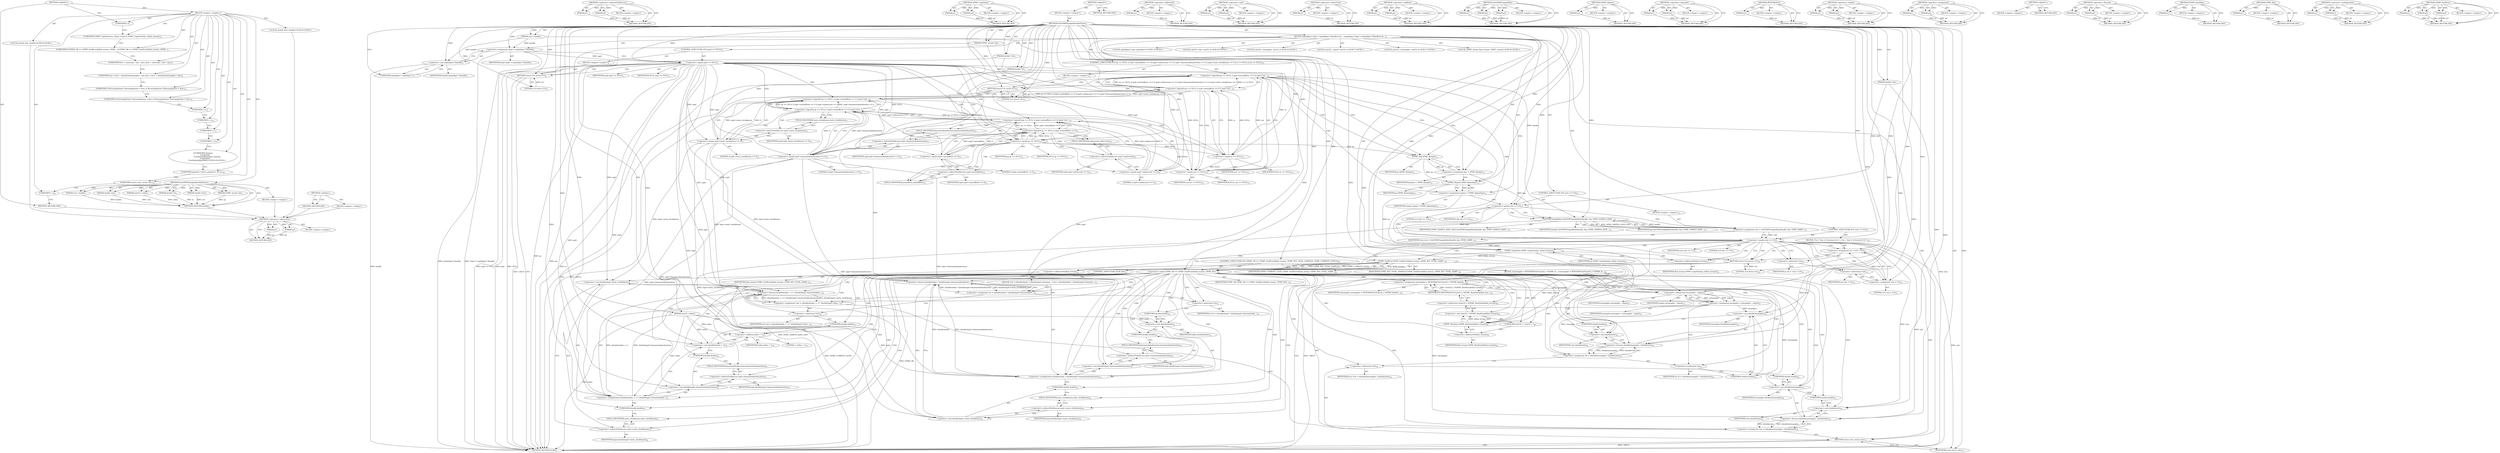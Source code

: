 digraph "&lt;global&gt;" {
vulnerable_292 [label=<(METHOD,&lt;operator&gt;.subtraction)>];
vulnerable_293 [label=<(PARAM,p1)>];
vulnerable_294 [label=<(PARAM,p2)>];
vulnerable_295 [label=<(BLOCK,&lt;empty&gt;,&lt;empty&gt;)>];
vulnerable_296 [label=<(METHOD_RETURN,ANY)>];
vulnerable_246 [label=<(METHOD,&lt;operator&gt;.indirectFieldAccess)>];
vulnerable_247 [label=<(PARAM,p1)>];
vulnerable_248 [label=<(PARAM,p2)>];
vulnerable_249 [label=<(BLOCK,&lt;empty&gt;,&lt;empty&gt;)>];
vulnerable_250 [label=<(METHOD_RETURN,ANY)>];
vulnerable_269 [label=<(METHOD,GPMF_CopyState)>];
vulnerable_270 [label=<(PARAM,p1)>];
vulnerable_271 [label=<(PARAM,p2)>];
vulnerable_272 [label=<(BLOCK,&lt;empty&gt;,&lt;empty&gt;)>];
vulnerable_273 [label=<(METHOD_RETURN,ANY)>];
vulnerable_6 [label=<(METHOD,&lt;global&gt;)<SUB>1</SUB>>];
vulnerable_7 [label=<(BLOCK,&lt;empty&gt;,&lt;empty&gt;)<SUB>1</SUB>>];
vulnerable_8 [label=<(METHOD,GetGPMFSampleRateAndTimes)<SUB>1</SUB>>];
vulnerable_9 [label=<(PARAM,size_t handle)<SUB>1</SUB>>];
vulnerable_10 [label=<(PARAM,GPMF_stream *gs)<SUB>1</SUB>>];
vulnerable_11 [label=<(PARAM,double rate)<SUB>1</SUB>>];
vulnerable_12 [label=<(PARAM,uint32_t index)<SUB>1</SUB>>];
vulnerable_13 [label=<(PARAM,double *in)<SUB>1</SUB>>];
vulnerable_14 [label=<(PARAM,double *out)<SUB>1</SUB>>];
vulnerable_15 [label=<(BLOCK,{
	mp4object *mp4 = (mp4object *)handle;
	if (m...,{
	mp4object *mp4 = (mp4object *)handle;
	if (m...)<SUB>2</SUB>>];
vulnerable_16 [label="<(LOCAL,mp4object* mp4: mp4object*)<SUB>3</SUB>>"];
vulnerable_17 [label=<(&lt;operator&gt;.assignment,*mp4 = (mp4object *)handle)<SUB>3</SUB>>];
vulnerable_18 [label=<(IDENTIFIER,mp4,*mp4 = (mp4object *)handle)<SUB>3</SUB>>];
vulnerable_19 [label=<(&lt;operator&gt;.cast,(mp4object *)handle)<SUB>3</SUB>>];
vulnerable_20 [label=<(UNKNOWN,mp4object *,mp4object *)<SUB>3</SUB>>];
vulnerable_21 [label=<(IDENTIFIER,handle,(mp4object *)handle)<SUB>3</SUB>>];
vulnerable_22 [label=<(CONTROL_STRUCTURE,IF,if (mp4 == NULL))<SUB>4</SUB>>];
vulnerable_23 [label=<(&lt;operator&gt;.equals,mp4 == NULL)<SUB>4</SUB>>];
vulnerable_24 [label=<(IDENTIFIER,mp4,mp4 == NULL)<SUB>4</SUB>>];
vulnerable_25 [label=<(IDENTIFIER,NULL,mp4 == NULL)<SUB>4</SUB>>];
vulnerable_26 [label=<(BLOCK,&lt;empty&gt;,&lt;empty&gt;)<SUB>4</SUB>>];
vulnerable_27 [label=<(RETURN,return 0.0;,return 0.0;)<SUB>4</SUB>>];
vulnerable_28 [label=<(LITERAL,0.0,return 0.0;)<SUB>4</SUB>>];
vulnerable_29 [label="<(LOCAL,uint32_t key: uint32_t)<SUB>6</SUB>>"];
vulnerable_30 [label="<(LOCAL,uint32_t insamples: uint32_t)<SUB>6</SUB>>"];
vulnerable_31 [label="<(LOCAL,uint32_t repeat: uint32_t)<SUB>7</SUB>>"];
vulnerable_32 [label="<(LOCAL,uint32_t outsamples: uint32_t)<SUB>7</SUB>>"];
vulnerable_33 [label="<(LOCAL,GPMF_stream find_stream: GPMF_stream)<SUB>8</SUB>>"];
vulnerable_34 [label=<(CONTROL_STRUCTURE,IF,if (gs == NULL || mp4-&gt;metaoffsets == 0 || mp4-&gt;indexcount == 0 || mp4-&gt;basemetadataduration == 0 || mp4-&gt;meta_clockdemon == 0 || in == NULL || out == NULL))<SUB>10</SUB>>];
vulnerable_35 [label=<(&lt;operator&gt;.logicalOr,gs == NULL || mp4-&gt;metaoffsets == 0 || mp4-&gt;ind...)<SUB>10</SUB>>];
vulnerable_36 [label=<(&lt;operator&gt;.logicalOr,gs == NULL || mp4-&gt;metaoffsets == 0 || mp4-&gt;ind...)<SUB>10</SUB>>];
vulnerable_37 [label=<(&lt;operator&gt;.logicalOr,gs == NULL || mp4-&gt;metaoffsets == 0 || mp4-&gt;ind...)<SUB>10</SUB>>];
vulnerable_38 [label=<(&lt;operator&gt;.logicalOr,gs == NULL || mp4-&gt;metaoffsets == 0 || mp4-&gt;ind...)<SUB>10</SUB>>];
vulnerable_39 [label=<(&lt;operator&gt;.logicalOr,gs == NULL || mp4-&gt;metaoffsets == 0 || mp4-&gt;ind...)<SUB>10</SUB>>];
vulnerable_40 [label=<(&lt;operator&gt;.logicalOr,gs == NULL || mp4-&gt;metaoffsets == 0)<SUB>10</SUB>>];
vulnerable_41 [label=<(&lt;operator&gt;.equals,gs == NULL)<SUB>10</SUB>>];
vulnerable_42 [label=<(IDENTIFIER,gs,gs == NULL)<SUB>10</SUB>>];
vulnerable_43 [label=<(IDENTIFIER,NULL,gs == NULL)<SUB>10</SUB>>];
vulnerable_44 [label=<(&lt;operator&gt;.equals,mp4-&gt;metaoffsets == 0)<SUB>10</SUB>>];
vulnerable_45 [label=<(&lt;operator&gt;.indirectFieldAccess,mp4-&gt;metaoffsets)<SUB>10</SUB>>];
vulnerable_46 [label=<(IDENTIFIER,mp4,mp4-&gt;metaoffsets == 0)<SUB>10</SUB>>];
vulnerable_47 [label=<(FIELD_IDENTIFIER,metaoffsets,metaoffsets)<SUB>10</SUB>>];
vulnerable_48 [label=<(LITERAL,0,mp4-&gt;metaoffsets == 0)<SUB>10</SUB>>];
vulnerable_49 [label=<(&lt;operator&gt;.equals,mp4-&gt;indexcount == 0)<SUB>10</SUB>>];
vulnerable_50 [label=<(&lt;operator&gt;.indirectFieldAccess,mp4-&gt;indexcount)<SUB>10</SUB>>];
vulnerable_51 [label=<(IDENTIFIER,mp4,mp4-&gt;indexcount == 0)<SUB>10</SUB>>];
vulnerable_52 [label=<(FIELD_IDENTIFIER,indexcount,indexcount)<SUB>10</SUB>>];
vulnerable_53 [label=<(LITERAL,0,mp4-&gt;indexcount == 0)<SUB>10</SUB>>];
vulnerable_54 [label=<(&lt;operator&gt;.equals,mp4-&gt;basemetadataduration == 0)<SUB>10</SUB>>];
vulnerable_55 [label=<(&lt;operator&gt;.indirectFieldAccess,mp4-&gt;basemetadataduration)<SUB>10</SUB>>];
vulnerable_56 [label=<(IDENTIFIER,mp4,mp4-&gt;basemetadataduration == 0)<SUB>10</SUB>>];
vulnerable_57 [label=<(FIELD_IDENTIFIER,basemetadataduration,basemetadataduration)<SUB>10</SUB>>];
vulnerable_58 [label=<(LITERAL,0,mp4-&gt;basemetadataduration == 0)<SUB>10</SUB>>];
vulnerable_59 [label=<(&lt;operator&gt;.equals,mp4-&gt;meta_clockdemon == 0)<SUB>10</SUB>>];
vulnerable_60 [label=<(&lt;operator&gt;.indirectFieldAccess,mp4-&gt;meta_clockdemon)<SUB>10</SUB>>];
vulnerable_61 [label=<(IDENTIFIER,mp4,mp4-&gt;meta_clockdemon == 0)<SUB>10</SUB>>];
vulnerable_62 [label=<(FIELD_IDENTIFIER,meta_clockdemon,meta_clockdemon)<SUB>10</SUB>>];
vulnerable_63 [label=<(LITERAL,0,mp4-&gt;meta_clockdemon == 0)<SUB>10</SUB>>];
vulnerable_64 [label=<(&lt;operator&gt;.equals,in == NULL)<SUB>10</SUB>>];
vulnerable_65 [label=<(IDENTIFIER,in,in == NULL)<SUB>10</SUB>>];
vulnerable_66 [label=<(IDENTIFIER,NULL,in == NULL)<SUB>10</SUB>>];
vulnerable_67 [label=<(&lt;operator&gt;.equals,out == NULL)<SUB>10</SUB>>];
vulnerable_68 [label=<(IDENTIFIER,out,out == NULL)<SUB>10</SUB>>];
vulnerable_69 [label=<(IDENTIFIER,NULL,out == NULL)<SUB>10</SUB>>];
vulnerable_70 [label=<(BLOCK,&lt;empty&gt;,&lt;empty&gt;)<SUB>10</SUB>>];
vulnerable_71 [label=<(RETURN,return 0.0;,return 0.0;)<SUB>10</SUB>>];
vulnerable_72 [label=<(LITERAL,0.0,return 0.0;)<SUB>10</SUB>>];
vulnerable_73 [label=<(&lt;operator&gt;.assignment,key = GPMF_Key(gs))<SUB>12</SUB>>];
vulnerable_74 [label=<(IDENTIFIER,key,key = GPMF_Key(gs))<SUB>12</SUB>>];
vulnerable_75 [label=<(GPMF_Key,GPMF_Key(gs))<SUB>12</SUB>>];
vulnerable_76 [label=<(IDENTIFIER,gs,GPMF_Key(gs))<SUB>12</SUB>>];
vulnerable_77 [label=<(&lt;operator&gt;.assignment,repeat = GPMF_Repeat(gs))<SUB>13</SUB>>];
vulnerable_78 [label=<(IDENTIFIER,repeat,repeat = GPMF_Repeat(gs))<SUB>13</SUB>>];
vulnerable_79 [label=<(GPMF_Repeat,GPMF_Repeat(gs))<SUB>13</SUB>>];
vulnerable_80 [label=<(IDENTIFIER,gs,GPMF_Repeat(gs))<SUB>13</SUB>>];
vulnerable_81 [label=<(CONTROL_STRUCTURE,IF,if (rate == 0.0))<SUB>14</SUB>>];
vulnerable_82 [label=<(&lt;operator&gt;.equals,rate == 0.0)<SUB>14</SUB>>];
vulnerable_83 [label=<(IDENTIFIER,rate,rate == 0.0)<SUB>14</SUB>>];
vulnerable_84 [label=<(LITERAL,0.0,rate == 0.0)<SUB>14</SUB>>];
vulnerable_85 [label=<(BLOCK,&lt;empty&gt;,&lt;empty&gt;)<SUB>15</SUB>>];
vulnerable_86 [label=<(&lt;operator&gt;.assignment,rate = GetGPMFSampleRate(handle, key, GPMF_SAMP...)<SUB>15</SUB>>];
vulnerable_87 [label=<(IDENTIFIER,rate,rate = GetGPMFSampleRate(handle, key, GPMF_SAMP...)<SUB>15</SUB>>];
vulnerable_88 [label=<(GetGPMFSampleRate,GetGPMFSampleRate(handle, key, GPMF_SAMPLE_RATE...)<SUB>15</SUB>>];
vulnerable_89 [label=<(IDENTIFIER,handle,GetGPMFSampleRate(handle, key, GPMF_SAMPLE_RATE...)<SUB>15</SUB>>];
vulnerable_90 [label=<(IDENTIFIER,key,GetGPMFSampleRate(handle, key, GPMF_SAMPLE_RATE...)<SUB>15</SUB>>];
vulnerable_91 [label=<(IDENTIFIER,GPMF_SAMPLE_RATE_FAST,GetGPMFSampleRate(handle, key, GPMF_SAMPLE_RATE...)<SUB>15</SUB>>];
vulnerable_92 [label=<(CONTROL_STRUCTURE,IF,if (rate == 0.0))<SUB>17</SUB>>];
vulnerable_93 [label=<(&lt;operator&gt;.equals,rate == 0.0)<SUB>17</SUB>>];
vulnerable_94 [label=<(IDENTIFIER,rate,rate == 0.0)<SUB>17</SUB>>];
vulnerable_95 [label=<(LITERAL,0.0,rate == 0.0)<SUB>17</SUB>>];
vulnerable_96 [label=<(BLOCK,{
		*in = *out = 0.0;
		return 0.0;
 	},{
		*in = *out = 0.0;
		return 0.0;
 	})<SUB>18</SUB>>];
vulnerable_97 [label=<(&lt;operator&gt;.assignment,*in = *out = 0.0)<SUB>19</SUB>>];
vulnerable_98 [label=<(&lt;operator&gt;.indirection,*in)<SUB>19</SUB>>];
vulnerable_99 [label=<(IDENTIFIER,in,*in = *out = 0.0)<SUB>19</SUB>>];
vulnerable_100 [label=<(&lt;operator&gt;.assignment,*out = 0.0)<SUB>19</SUB>>];
vulnerable_101 [label=<(&lt;operator&gt;.indirection,*out)<SUB>19</SUB>>];
vulnerable_102 [label=<(IDENTIFIER,out,*out = 0.0)<SUB>19</SUB>>];
vulnerable_103 [label=<(LITERAL,0.0,*out = 0.0)<SUB>19</SUB>>];
vulnerable_104 [label=<(RETURN,return 0.0;,return 0.0;)<SUB>20</SUB>>];
vulnerable_105 [label=<(LITERAL,0.0,return 0.0;)<SUB>20</SUB>>];
vulnerable_106 [label=<(GPMF_CopyState,GPMF_CopyState(gs, &amp;find_stream))<SUB>23</SUB>>];
vulnerable_107 [label=<(IDENTIFIER,gs,GPMF_CopyState(gs, &amp;find_stream))<SUB>23</SUB>>];
vulnerable_108 [label=<(&lt;operator&gt;.addressOf,&amp;find_stream)<SUB>23</SUB>>];
vulnerable_109 [label=<(IDENTIFIER,find_stream,GPMF_CopyState(gs, &amp;find_stream))<SUB>23</SUB>>];
vulnerable_110 [label=<(CONTROL_STRUCTURE,IF,if (GPMF_OK == GPMF_FindPrev(&amp;find_stream, GPMF_KEY_TOTAL_SAMPLES, GPMF_CURRENT_LEVEL)))<SUB>24</SUB>>];
vulnerable_111 [label=<(&lt;operator&gt;.equals,GPMF_OK == GPMF_FindPrev(&amp;find_stream, GPMF_KEY...)<SUB>24</SUB>>];
vulnerable_112 [label=<(IDENTIFIER,GPMF_OK,GPMF_OK == GPMF_FindPrev(&amp;find_stream, GPMF_KEY...)<SUB>24</SUB>>];
vulnerable_113 [label=<(GPMF_FindPrev,GPMF_FindPrev(&amp;find_stream, GPMF_KEY_TOTAL_SAMP...)<SUB>24</SUB>>];
vulnerable_114 [label=<(&lt;operator&gt;.addressOf,&amp;find_stream)<SUB>24</SUB>>];
vulnerable_115 [label=<(IDENTIFIER,find_stream,GPMF_FindPrev(&amp;find_stream, GPMF_KEY_TOTAL_SAMP...)<SUB>24</SUB>>];
vulnerable_116 [label=<(IDENTIFIER,GPMF_KEY_TOTAL_SAMPLES,GPMF_FindPrev(&amp;find_stream, GPMF_KEY_TOTAL_SAMP...)<SUB>24</SUB>>];
vulnerable_117 [label=<(IDENTIFIER,GPMF_CURRENT_LEVEL,GPMF_FindPrev(&amp;find_stream, GPMF_KEY_TOTAL_SAMP...)<SUB>24</SUB>>];
vulnerable_118 [label=<(BLOCK,{
		outsamples = BYTESWAP32(*(uint32_t *)GPMF_R...,{
		outsamples = BYTESWAP32(*(uint32_t *)GPMF_R...)<SUB>25</SUB>>];
vulnerable_119 [label=<(&lt;operator&gt;.assignment,outsamples = BYTESWAP32(*(uint32_t *)GPMF_RawDa...)<SUB>26</SUB>>];
vulnerable_120 [label=<(IDENTIFIER,outsamples,outsamples = BYTESWAP32(*(uint32_t *)GPMF_RawDa...)<SUB>26</SUB>>];
vulnerable_121 [label=<(BYTESWAP32,BYTESWAP32(*(uint32_t *)GPMF_RawData(&amp;find_stre...)<SUB>26</SUB>>];
vulnerable_122 [label=<(&lt;operator&gt;.indirection,*(uint32_t *)GPMF_RawData(&amp;find_stream))<SUB>26</SUB>>];
vulnerable_123 [label=<(&lt;operator&gt;.cast,(uint32_t *)GPMF_RawData(&amp;find_stream))<SUB>26</SUB>>];
vulnerable_124 [label=<(UNKNOWN,uint32_t *,uint32_t *)<SUB>26</SUB>>];
vulnerable_125 [label=<(GPMF_RawData,GPMF_RawData(&amp;find_stream))<SUB>26</SUB>>];
vulnerable_126 [label=<(&lt;operator&gt;.addressOf,&amp;find_stream)<SUB>26</SUB>>];
vulnerable_127 [label=<(IDENTIFIER,find_stream,GPMF_RawData(&amp;find_stream))<SUB>26</SUB>>];
vulnerable_128 [label=<(&lt;operator&gt;.assignment,insamples = outsamples - repeat)<SUB>27</SUB>>];
vulnerable_129 [label=<(IDENTIFIER,insamples,insamples = outsamples - repeat)<SUB>27</SUB>>];
vulnerable_130 [label=<(&lt;operator&gt;.subtraction,outsamples - repeat)<SUB>27</SUB>>];
vulnerable_131 [label=<(IDENTIFIER,outsamples,outsamples - repeat)<SUB>27</SUB>>];
vulnerable_132 [label=<(IDENTIFIER,repeat,outsamples - repeat)<SUB>27</SUB>>];
vulnerable_133 [label=<(&lt;operator&gt;.assignment,*in = ((double)insamples / (double)rate))<SUB>29</SUB>>];
vulnerable_134 [label=<(&lt;operator&gt;.indirection,*in)<SUB>29</SUB>>];
vulnerable_135 [label=<(IDENTIFIER,in,*in = ((double)insamples / (double)rate))<SUB>29</SUB>>];
vulnerable_136 [label=<(&lt;operator&gt;.division,(double)insamples / (double)rate)<SUB>29</SUB>>];
vulnerable_137 [label=<(&lt;operator&gt;.cast,(double)insamples)<SUB>29</SUB>>];
vulnerable_138 [label=<(UNKNOWN,double,double)<SUB>29</SUB>>];
vulnerable_139 [label=<(IDENTIFIER,insamples,(double)insamples)<SUB>29</SUB>>];
vulnerable_140 [label=<(&lt;operator&gt;.cast,(double)rate)<SUB>29</SUB>>];
vulnerable_141 [label=<(UNKNOWN,double,double)<SUB>29</SUB>>];
vulnerable_142 [label=<(IDENTIFIER,rate,(double)rate)<SUB>29</SUB>>];
vulnerable_143 [label=<(&lt;operator&gt;.assignment,*out = ((double)outsamples / (double)rate))<SUB>30</SUB>>];
vulnerable_144 [label=<(&lt;operator&gt;.indirection,*out)<SUB>30</SUB>>];
vulnerable_145 [label=<(IDENTIFIER,out,*out = ((double)outsamples / (double)rate))<SUB>30</SUB>>];
vulnerable_146 [label=<(&lt;operator&gt;.division,(double)outsamples / (double)rate)<SUB>30</SUB>>];
vulnerable_147 [label=<(&lt;operator&gt;.cast,(double)outsamples)<SUB>30</SUB>>];
vulnerable_148 [label=<(UNKNOWN,double,double)<SUB>30</SUB>>];
vulnerable_149 [label=<(IDENTIFIER,outsamples,(double)outsamples)<SUB>30</SUB>>];
vulnerable_150 [label=<(&lt;operator&gt;.cast,(double)rate)<SUB>30</SUB>>];
vulnerable_151 [label=<(UNKNOWN,double,double)<SUB>30</SUB>>];
vulnerable_152 [label=<(IDENTIFIER,rate,(double)rate)<SUB>30</SUB>>];
vulnerable_153 [label=<(CONTROL_STRUCTURE,ELSE,else)<SUB>33</SUB>>];
vulnerable_154 [label=<(BLOCK,{
		*in = ((double)index * (double)mp4-&gt;basemet...,{
		*in = ((double)index * (double)mp4-&gt;basemet...)<SUB>33</SUB>>];
vulnerable_155 [label=<(&lt;operator&gt;.assignment,*in = ((double)index * (double)mp4-&gt;basemetadat...)<SUB>34</SUB>>];
vulnerable_156 [label=<(&lt;operator&gt;.indirection,*in)<SUB>34</SUB>>];
vulnerable_157 [label=<(IDENTIFIER,in,*in = ((double)index * (double)mp4-&gt;basemetadat...)<SUB>34</SUB>>];
vulnerable_158 [label=<(&lt;operator&gt;.division,(double)index * (double)mp4-&gt;basemetadatadurati...)<SUB>34</SUB>>];
vulnerable_159 [label=<(&lt;operator&gt;.multiplication,(double)index * (double)mp4-&gt;basemetadataduration)<SUB>34</SUB>>];
vulnerable_160 [label=<(&lt;operator&gt;.cast,(double)index)<SUB>34</SUB>>];
vulnerable_161 [label=<(UNKNOWN,double,double)<SUB>34</SUB>>];
vulnerable_162 [label=<(IDENTIFIER,index,(double)index)<SUB>34</SUB>>];
vulnerable_163 [label=<(&lt;operator&gt;.cast,(double)mp4-&gt;basemetadataduration)<SUB>34</SUB>>];
vulnerable_164 [label=<(UNKNOWN,double,double)<SUB>34</SUB>>];
vulnerable_165 [label=<(&lt;operator&gt;.indirectFieldAccess,mp4-&gt;basemetadataduration)<SUB>34</SUB>>];
vulnerable_166 [label=<(IDENTIFIER,mp4,(double)mp4-&gt;basemetadataduration)<SUB>34</SUB>>];
vulnerable_167 [label=<(FIELD_IDENTIFIER,basemetadataduration,basemetadataduration)<SUB>34</SUB>>];
vulnerable_168 [label=<(&lt;operator&gt;.cast,(double)mp4-&gt;meta_clockdemon)<SUB>34</SUB>>];
vulnerable_169 [label=<(UNKNOWN,double,double)<SUB>34</SUB>>];
vulnerable_170 [label=<(&lt;operator&gt;.indirectFieldAccess,mp4-&gt;meta_clockdemon)<SUB>34</SUB>>];
vulnerable_171 [label=<(IDENTIFIER,mp4,(double)mp4-&gt;meta_clockdemon)<SUB>34</SUB>>];
vulnerable_172 [label=<(FIELD_IDENTIFIER,meta_clockdemon,meta_clockdemon)<SUB>34</SUB>>];
vulnerable_173 [label=<(&lt;operator&gt;.assignment,*out = ((double)(index + 1) * (double)mp4-&gt;base...)<SUB>35</SUB>>];
vulnerable_174 [label=<(&lt;operator&gt;.indirection,*out)<SUB>35</SUB>>];
vulnerable_175 [label=<(IDENTIFIER,out,*out = ((double)(index + 1) * (double)mp4-&gt;base...)<SUB>35</SUB>>];
vulnerable_176 [label=<(&lt;operator&gt;.division,(double)(index + 1) * (double)mp4-&gt;basemetadata...)<SUB>35</SUB>>];
vulnerable_177 [label=<(&lt;operator&gt;.multiplication,(double)(index + 1) * (double)mp4-&gt;basemetadata...)<SUB>35</SUB>>];
vulnerable_178 [label=<(&lt;operator&gt;.cast,(double)(index + 1))<SUB>35</SUB>>];
vulnerable_179 [label=<(UNKNOWN,double,double)<SUB>35</SUB>>];
vulnerable_180 [label=<(&lt;operator&gt;.addition,index + 1)<SUB>35</SUB>>];
vulnerable_181 [label=<(IDENTIFIER,index,index + 1)<SUB>35</SUB>>];
vulnerable_182 [label=<(LITERAL,1,index + 1)<SUB>35</SUB>>];
vulnerable_183 [label=<(&lt;operator&gt;.cast,(double)mp4-&gt;basemetadataduration)<SUB>35</SUB>>];
vulnerable_184 [label=<(UNKNOWN,double,double)<SUB>35</SUB>>];
vulnerable_185 [label=<(&lt;operator&gt;.indirectFieldAccess,mp4-&gt;basemetadataduration)<SUB>35</SUB>>];
vulnerable_186 [label=<(IDENTIFIER,mp4,(double)mp4-&gt;basemetadataduration)<SUB>35</SUB>>];
vulnerable_187 [label=<(FIELD_IDENTIFIER,basemetadataduration,basemetadataduration)<SUB>35</SUB>>];
vulnerable_188 [label=<(&lt;operator&gt;.cast,(double)mp4-&gt;meta_clockdemon)<SUB>35</SUB>>];
vulnerable_189 [label=<(UNKNOWN,double,double)<SUB>35</SUB>>];
vulnerable_190 [label=<(&lt;operator&gt;.indirectFieldAccess,mp4-&gt;meta_clockdemon)<SUB>35</SUB>>];
vulnerable_191 [label=<(IDENTIFIER,mp4,(double)mp4-&gt;meta_clockdemon)<SUB>35</SUB>>];
vulnerable_192 [label=<(FIELD_IDENTIFIER,meta_clockdemon,meta_clockdemon)<SUB>35</SUB>>];
vulnerable_193 [label=<(RETURN,return rate;,return rate;)<SUB>37</SUB>>];
vulnerable_194 [label=<(IDENTIFIER,rate,return rate;)<SUB>37</SUB>>];
vulnerable_195 [label=<(METHOD_RETURN,double)<SUB>1</SUB>>];
vulnerable_197 [label=<(METHOD_RETURN,ANY)<SUB>1</SUB>>];
vulnerable_274 [label=<(METHOD,&lt;operator&gt;.addressOf)>];
vulnerable_275 [label=<(PARAM,p1)>];
vulnerable_276 [label=<(BLOCK,&lt;empty&gt;,&lt;empty&gt;)>];
vulnerable_277 [label=<(METHOD_RETURN,ANY)>];
vulnerable_231 [label=<(METHOD,&lt;operator&gt;.cast)>];
vulnerable_232 [label=<(PARAM,p1)>];
vulnerable_233 [label=<(PARAM,p2)>];
vulnerable_234 [label=<(BLOCK,&lt;empty&gt;,&lt;empty&gt;)>];
vulnerable_235 [label=<(METHOD_RETURN,ANY)>];
vulnerable_265 [label=<(METHOD,&lt;operator&gt;.indirection)>];
vulnerable_266 [label=<(PARAM,p1)>];
vulnerable_267 [label=<(BLOCK,&lt;empty&gt;,&lt;empty&gt;)>];
vulnerable_268 [label=<(METHOD_RETURN,ANY)>];
vulnerable_307 [label=<(METHOD,&lt;operator&gt;.addition)>];
vulnerable_308 [label=<(PARAM,p1)>];
vulnerable_309 [label=<(PARAM,p2)>];
vulnerable_310 [label=<(BLOCK,&lt;empty&gt;,&lt;empty&gt;)>];
vulnerable_311 [label=<(METHOD_RETURN,ANY)>];
vulnerable_259 [label=<(METHOD,GetGPMFSampleRate)>];
vulnerable_260 [label=<(PARAM,p1)>];
vulnerable_261 [label=<(PARAM,p2)>];
vulnerable_262 [label=<(PARAM,p3)>];
vulnerable_263 [label=<(BLOCK,&lt;empty&gt;,&lt;empty&gt;)>];
vulnerable_264 [label=<(METHOD_RETURN,ANY)>];
vulnerable_255 [label=<(METHOD,GPMF_Repeat)>];
vulnerable_256 [label=<(PARAM,p1)>];
vulnerable_257 [label=<(BLOCK,&lt;empty&gt;,&lt;empty&gt;)>];
vulnerable_258 [label=<(METHOD_RETURN,ANY)>];
vulnerable_241 [label=<(METHOD,&lt;operator&gt;.logicalOr)>];
vulnerable_242 [label=<(PARAM,p1)>];
vulnerable_243 [label=<(PARAM,p2)>];
vulnerable_244 [label=<(BLOCK,&lt;empty&gt;,&lt;empty&gt;)>];
vulnerable_245 [label=<(METHOD_RETURN,ANY)>];
vulnerable_284 [label=<(METHOD,BYTESWAP32)>];
vulnerable_285 [label=<(PARAM,p1)>];
vulnerable_286 [label=<(BLOCK,&lt;empty&gt;,&lt;empty&gt;)>];
vulnerable_287 [label=<(METHOD_RETURN,ANY)>];
vulnerable_236 [label=<(METHOD,&lt;operator&gt;.equals)>];
vulnerable_237 [label=<(PARAM,p1)>];
vulnerable_238 [label=<(PARAM,p2)>];
vulnerable_239 [label=<(BLOCK,&lt;empty&gt;,&lt;empty&gt;)>];
vulnerable_240 [label=<(METHOD_RETURN,ANY)>];
vulnerable_226 [label=<(METHOD,&lt;operator&gt;.assignment)>];
vulnerable_227 [label=<(PARAM,p1)>];
vulnerable_228 [label=<(PARAM,p2)>];
vulnerable_229 [label=<(BLOCK,&lt;empty&gt;,&lt;empty&gt;)>];
vulnerable_230 [label=<(METHOD_RETURN,ANY)>];
vulnerable_220 [label=<(METHOD,&lt;global&gt;)<SUB>1</SUB>>];
vulnerable_221 [label=<(BLOCK,&lt;empty&gt;,&lt;empty&gt;)>];
vulnerable_222 [label=<(METHOD_RETURN,ANY)>];
vulnerable_297 [label=<(METHOD,&lt;operator&gt;.division)>];
vulnerable_298 [label=<(PARAM,p1)>];
vulnerable_299 [label=<(PARAM,p2)>];
vulnerable_300 [label=<(BLOCK,&lt;empty&gt;,&lt;empty&gt;)>];
vulnerable_301 [label=<(METHOD_RETURN,ANY)>];
vulnerable_288 [label=<(METHOD,GPMF_RawData)>];
vulnerable_289 [label=<(PARAM,p1)>];
vulnerable_290 [label=<(BLOCK,&lt;empty&gt;,&lt;empty&gt;)>];
vulnerable_291 [label=<(METHOD_RETURN,ANY)>];
vulnerable_251 [label=<(METHOD,GPMF_Key)>];
vulnerable_252 [label=<(PARAM,p1)>];
vulnerable_253 [label=<(BLOCK,&lt;empty&gt;,&lt;empty&gt;)>];
vulnerable_254 [label=<(METHOD_RETURN,ANY)>];
vulnerable_302 [label=<(METHOD,&lt;operator&gt;.multiplication)>];
vulnerable_303 [label=<(PARAM,p1)>];
vulnerable_304 [label=<(PARAM,p2)>];
vulnerable_305 [label=<(BLOCK,&lt;empty&gt;,&lt;empty&gt;)>];
vulnerable_306 [label=<(METHOD_RETURN,ANY)>];
vulnerable_278 [label=<(METHOD,GPMF_FindPrev)>];
vulnerable_279 [label=<(PARAM,p1)>];
vulnerable_280 [label=<(PARAM,p2)>];
vulnerable_281 [label=<(PARAM,p3)>];
vulnerable_282 [label=<(BLOCK,&lt;empty&gt;,&lt;empty&gt;)>];
vulnerable_283 [label=<(METHOD_RETURN,ANY)>];
fixed_6 [label=<(METHOD,&lt;global&gt;)<SUB>1</SUB>>];
fixed_7 [label=<(BLOCK,&lt;empty&gt;,&lt;empty&gt;)<SUB>1</SUB>>];
fixed_8 [label=<(METHOD,GetGPMFSampleRateAndTimes)<SUB>1</SUB>>];
fixed_9 [label=<(PARAM,size_t handle)<SUB>1</SUB>>];
fixed_10 [label=<(PARAM,GPMF_stream *gs)<SUB>1</SUB>>];
fixed_11 [label=<(PARAM,double rate)<SUB>1</SUB>>];
fixed_12 [label=<(PARAM,uint32_t index)<SUB>1</SUB>>];
fixed_13 [label=<(PARAM,double *in)<SUB>1</SUB>>];
fixed_14 [label=<(PARAM,double *out)<SUB>1</SUB>>];
fixed_15 [label=<(BLOCK,&lt;empty&gt;,&lt;empty&gt;)>];
fixed_16 [label=<(METHOD_RETURN,double)<SUB>1</SUB>>];
fixed_18 [label=<(UNKNOWN,),))<SUB>1</SUB>>];
fixed_19 [label=<(UNKNOWN,GPMF_CopyState(ms, &amp;find_stream);,GPMF_CopyState(ms, &amp;find_stream);)<SUB>2</SUB>>];
fixed_20 [label=<(UNKNOWN,if (GPMF_OK == GPMF_FindPrev(&amp;find_stream, GPMF...,if (GPMF_OK == GPMF_FindPrev(&amp;find_stream, GPMF...)<SUB>3</SUB>>];
fixed_21 [label="<(LOCAL,double first: double)<SUB>6</SUB>>"];
fixed_22 [label="<(LOCAL,double last: double)<SUB>6</SUB>>"];
fixed_23 [label=<(UNKNOWN,first = -intercept / rate - timo;,first = -intercept / rate - timo;)<SUB>7</SUB>>];
fixed_24 [label=<(UNKNOWN,last = first + (double)totalsamples / rate;,last = first + (double)totalsamples / rate;)<SUB>8</SUB>>];
fixed_25 [label=<(UNKNOWN,if (firstsampletime) *firstsampletime = first;,if (firstsampletime) *firstsampletime = first;)<SUB>12</SUB>>];
fixed_26 [label=<(UNKNOWN,if (lastsampletime) *lastsampletime = last;,if (lastsampletime) *lastsampletime = last;)<SUB>14</SUB>>];
fixed_27 [label=<(UNKNOWN,},})<SUB>15</SUB>>];
fixed_28 [label=<(UNKNOWN,},})<SUB>16</SUB>>];
fixed_29 [label=<(UNKNOWN,},})<SUB>17</SUB>>];
fixed_30 [label=<(UNKNOWN,},})<SUB>18</SUB>>];
fixed_31 [label="<(UNKNOWN,cleanup:
	if (payload)
		FreePayload(payload);,cleanup:
	if (payload)
		FreePayload(payload);)<SUB>20</SUB>>"];
fixed_32 [label=<(UNKNOWN,payload = NULL;,payload = NULL;)<SUB>23</SUB>>];
fixed_33 [label=<(UNKNOWN,return rate;,return rate;)<SUB>25</SUB>>];
fixed_34 [label=<(UNKNOWN,},})<SUB>26</SUB>>];
fixed_35 [label=<(METHOD_RETURN,ANY)<SUB>1</SUB>>];
fixed_50 [label=<(METHOD,&lt;global&gt;)<SUB>1</SUB>>];
fixed_51 [label=<(BLOCK,&lt;empty&gt;,&lt;empty&gt;)>];
fixed_52 [label=<(METHOD_RETURN,ANY)>];
vulnerable_292 -> vulnerable_293  [key=0, label="AST: "];
vulnerable_292 -> vulnerable_293  [key=1, label="DDG: "];
vulnerable_292 -> vulnerable_295  [key=0, label="AST: "];
vulnerable_292 -> vulnerable_294  [key=0, label="AST: "];
vulnerable_292 -> vulnerable_294  [key=1, label="DDG: "];
vulnerable_292 -> vulnerable_296  [key=0, label="AST: "];
vulnerable_292 -> vulnerable_296  [key=1, label="CFG: "];
vulnerable_293 -> vulnerable_296  [key=0, label="DDG: p1"];
vulnerable_294 -> vulnerable_296  [key=0, label="DDG: p2"];
vulnerable_246 -> vulnerable_247  [key=0, label="AST: "];
vulnerable_246 -> vulnerable_247  [key=1, label="DDG: "];
vulnerable_246 -> vulnerable_249  [key=0, label="AST: "];
vulnerable_246 -> vulnerable_248  [key=0, label="AST: "];
vulnerable_246 -> vulnerable_248  [key=1, label="DDG: "];
vulnerable_246 -> vulnerable_250  [key=0, label="AST: "];
vulnerable_246 -> vulnerable_250  [key=1, label="CFG: "];
vulnerable_247 -> vulnerable_250  [key=0, label="DDG: p1"];
vulnerable_248 -> vulnerable_250  [key=0, label="DDG: p2"];
vulnerable_269 -> vulnerable_270  [key=0, label="AST: "];
vulnerable_269 -> vulnerable_270  [key=1, label="DDG: "];
vulnerable_269 -> vulnerable_272  [key=0, label="AST: "];
vulnerable_269 -> vulnerable_271  [key=0, label="AST: "];
vulnerable_269 -> vulnerable_271  [key=1, label="DDG: "];
vulnerable_269 -> vulnerable_273  [key=0, label="AST: "];
vulnerable_269 -> vulnerable_273  [key=1, label="CFG: "];
vulnerable_270 -> vulnerable_273  [key=0, label="DDG: p1"];
vulnerable_271 -> vulnerable_273  [key=0, label="DDG: p2"];
vulnerable_6 -> vulnerable_7  [key=0, label="AST: "];
vulnerable_6 -> vulnerable_197  [key=0, label="AST: "];
vulnerable_6 -> vulnerable_197  [key=1, label="CFG: "];
vulnerable_7 -> vulnerable_8  [key=0, label="AST: "];
vulnerable_8 -> vulnerable_9  [key=0, label="AST: "];
vulnerable_8 -> vulnerable_9  [key=1, label="DDG: "];
vulnerable_8 -> vulnerable_10  [key=0, label="AST: "];
vulnerable_8 -> vulnerable_10  [key=1, label="DDG: "];
vulnerable_8 -> vulnerable_11  [key=0, label="AST: "];
vulnerable_8 -> vulnerable_11  [key=1, label="DDG: "];
vulnerable_8 -> vulnerable_12  [key=0, label="AST: "];
vulnerable_8 -> vulnerable_12  [key=1, label="DDG: "];
vulnerable_8 -> vulnerable_13  [key=0, label="AST: "];
vulnerable_8 -> vulnerable_13  [key=1, label="DDG: "];
vulnerable_8 -> vulnerable_14  [key=0, label="AST: "];
vulnerable_8 -> vulnerable_14  [key=1, label="DDG: "];
vulnerable_8 -> vulnerable_15  [key=0, label="AST: "];
vulnerable_8 -> vulnerable_195  [key=0, label="AST: "];
vulnerable_8 -> vulnerable_20  [key=0, label="CFG: "];
vulnerable_8 -> vulnerable_17  [key=0, label="DDG: "];
vulnerable_8 -> vulnerable_106  [key=0, label="DDG: "];
vulnerable_8 -> vulnerable_194  [key=0, label="DDG: "];
vulnerable_8 -> vulnerable_19  [key=0, label="DDG: "];
vulnerable_8 -> vulnerable_23  [key=0, label="DDG: "];
vulnerable_8 -> vulnerable_27  [key=0, label="DDG: "];
vulnerable_8 -> vulnerable_71  [key=0, label="DDG: "];
vulnerable_8 -> vulnerable_75  [key=0, label="DDG: "];
vulnerable_8 -> vulnerable_79  [key=0, label="DDG: "];
vulnerable_8 -> vulnerable_82  [key=0, label="DDG: "];
vulnerable_8 -> vulnerable_93  [key=0, label="DDG: "];
vulnerable_8 -> vulnerable_97  [key=0, label="DDG: "];
vulnerable_8 -> vulnerable_104  [key=0, label="DDG: "];
vulnerable_8 -> vulnerable_111  [key=0, label="DDG: "];
vulnerable_8 -> vulnerable_28  [key=0, label="DDG: "];
vulnerable_8 -> vulnerable_67  [key=0, label="DDG: "];
vulnerable_8 -> vulnerable_72  [key=0, label="DDG: "];
vulnerable_8 -> vulnerable_105  [key=0, label="DDG: "];
vulnerable_8 -> vulnerable_113  [key=0, label="DDG: "];
vulnerable_8 -> vulnerable_64  [key=0, label="DDG: "];
vulnerable_8 -> vulnerable_88  [key=0, label="DDG: "];
vulnerable_8 -> vulnerable_100  [key=0, label="DDG: "];
vulnerable_8 -> vulnerable_130  [key=0, label="DDG: "];
vulnerable_8 -> vulnerable_136  [key=0, label="DDG: "];
vulnerable_8 -> vulnerable_146  [key=0, label="DDG: "];
vulnerable_8 -> vulnerable_59  [key=0, label="DDG: "];
vulnerable_8 -> vulnerable_137  [key=0, label="DDG: "];
vulnerable_8 -> vulnerable_140  [key=0, label="DDG: "];
vulnerable_8 -> vulnerable_147  [key=0, label="DDG: "];
vulnerable_8 -> vulnerable_150  [key=0, label="DDG: "];
vulnerable_8 -> vulnerable_54  [key=0, label="DDG: "];
vulnerable_8 -> vulnerable_159  [key=0, label="DDG: "];
vulnerable_8 -> vulnerable_177  [key=0, label="DDG: "];
vulnerable_8 -> vulnerable_49  [key=0, label="DDG: "];
vulnerable_8 -> vulnerable_125  [key=0, label="DDG: "];
vulnerable_8 -> vulnerable_160  [key=0, label="DDG: "];
vulnerable_8 -> vulnerable_178  [key=0, label="DDG: "];
vulnerable_8 -> vulnerable_41  [key=0, label="DDG: "];
vulnerable_8 -> vulnerable_44  [key=0, label="DDG: "];
vulnerable_8 -> vulnerable_180  [key=0, label="DDG: "];
vulnerable_9 -> vulnerable_17  [key=0, label="DDG: handle"];
vulnerable_9 -> vulnerable_19  [key=0, label="DDG: handle"];
vulnerable_9 -> vulnerable_88  [key=0, label="DDG: handle"];
vulnerable_10 -> vulnerable_195  [key=0, label="DDG: gs"];
vulnerable_10 -> vulnerable_41  [key=0, label="DDG: gs"];
vulnerable_11 -> vulnerable_195  [key=0, label="DDG: rate"];
vulnerable_11 -> vulnerable_82  [key=0, label="DDG: rate"];
vulnerable_12 -> vulnerable_195  [key=0, label="DDG: index"];
vulnerable_12 -> vulnerable_159  [key=0, label="DDG: index"];
vulnerable_12 -> vulnerable_177  [key=0, label="DDG: index"];
vulnerable_12 -> vulnerable_160  [key=0, label="DDG: index"];
vulnerable_12 -> vulnerable_178  [key=0, label="DDG: index"];
vulnerable_12 -> vulnerable_180  [key=0, label="DDG: index"];
vulnerable_13 -> vulnerable_195  [key=0, label="DDG: in"];
vulnerable_13 -> vulnerable_64  [key=0, label="DDG: in"];
vulnerable_14 -> vulnerable_195  [key=0, label="DDG: out"];
vulnerable_14 -> vulnerable_67  [key=0, label="DDG: out"];
vulnerable_15 -> vulnerable_16  [key=0, label="AST: "];
vulnerable_15 -> vulnerable_17  [key=0, label="AST: "];
vulnerable_15 -> vulnerable_22  [key=0, label="AST: "];
vulnerable_15 -> vulnerable_29  [key=0, label="AST: "];
vulnerable_15 -> vulnerable_30  [key=0, label="AST: "];
vulnerable_15 -> vulnerable_31  [key=0, label="AST: "];
vulnerable_15 -> vulnerable_32  [key=0, label="AST: "];
vulnerable_15 -> vulnerable_33  [key=0, label="AST: "];
vulnerable_15 -> vulnerable_34  [key=0, label="AST: "];
vulnerable_15 -> vulnerable_73  [key=0, label="AST: "];
vulnerable_15 -> vulnerable_77  [key=0, label="AST: "];
vulnerable_15 -> vulnerable_81  [key=0, label="AST: "];
vulnerable_15 -> vulnerable_92  [key=0, label="AST: "];
vulnerable_15 -> vulnerable_106  [key=0, label="AST: "];
vulnerable_15 -> vulnerable_110  [key=0, label="AST: "];
vulnerable_15 -> vulnerable_193  [key=0, label="AST: "];
vulnerable_17 -> vulnerable_18  [key=0, label="AST: "];
vulnerable_17 -> vulnerable_19  [key=0, label="AST: "];
vulnerable_17 -> vulnerable_23  [key=0, label="CFG: "];
vulnerable_17 -> vulnerable_23  [key=1, label="DDG: mp4"];
vulnerable_17 -> vulnerable_195  [key=0, label="DDG: (mp4object *)handle"];
vulnerable_17 -> vulnerable_195  [key=1, label="DDG: *mp4 = (mp4object *)handle"];
vulnerable_19 -> vulnerable_20  [key=0, label="AST: "];
vulnerable_19 -> vulnerable_21  [key=0, label="AST: "];
vulnerable_19 -> vulnerable_17  [key=0, label="CFG: "];
vulnerable_19 -> vulnerable_195  [key=0, label="DDG: handle"];
vulnerable_20 -> vulnerable_19  [key=0, label="CFG: "];
vulnerable_22 -> vulnerable_23  [key=0, label="AST: "];
vulnerable_22 -> vulnerable_26  [key=0, label="AST: "];
vulnerable_23 -> vulnerable_24  [key=0, label="AST: "];
vulnerable_23 -> vulnerable_25  [key=0, label="AST: "];
vulnerable_23 -> vulnerable_27  [key=0, label="CFG: "];
vulnerable_23 -> vulnerable_27  [key=1, label="CDG: "];
vulnerable_23 -> vulnerable_41  [key=0, label="CFG: "];
vulnerable_23 -> vulnerable_41  [key=1, label="DDG: NULL"];
vulnerable_23 -> vulnerable_41  [key=2, label="CDG: "];
vulnerable_23 -> vulnerable_195  [key=0, label="DDG: mp4"];
vulnerable_23 -> vulnerable_195  [key=1, label="DDG: NULL"];
vulnerable_23 -> vulnerable_195  [key=2, label="DDG: mp4 == NULL"];
vulnerable_23 -> vulnerable_59  [key=0, label="DDG: mp4"];
vulnerable_23 -> vulnerable_158  [key=0, label="DDG: mp4"];
vulnerable_23 -> vulnerable_176  [key=0, label="DDG: mp4"];
vulnerable_23 -> vulnerable_54  [key=0, label="DDG: mp4"];
vulnerable_23 -> vulnerable_159  [key=0, label="DDG: mp4"];
vulnerable_23 -> vulnerable_168  [key=0, label="DDG: mp4"];
vulnerable_23 -> vulnerable_177  [key=0, label="DDG: mp4"];
vulnerable_23 -> vulnerable_188  [key=0, label="DDG: mp4"];
vulnerable_23 -> vulnerable_49  [key=0, label="DDG: mp4"];
vulnerable_23 -> vulnerable_163  [key=0, label="DDG: mp4"];
vulnerable_23 -> vulnerable_183  [key=0, label="DDG: mp4"];
vulnerable_23 -> vulnerable_44  [key=0, label="DDG: mp4"];
vulnerable_23 -> vulnerable_37  [key=0, label="CDG: "];
vulnerable_23 -> vulnerable_38  [key=0, label="CDG: "];
vulnerable_23 -> vulnerable_40  [key=0, label="CDG: "];
vulnerable_23 -> vulnerable_35  [key=0, label="CDG: "];
vulnerable_23 -> vulnerable_36  [key=0, label="CDG: "];
vulnerable_23 -> vulnerable_39  [key=0, label="CDG: "];
vulnerable_26 -> vulnerable_27  [key=0, label="AST: "];
vulnerable_27 -> vulnerable_28  [key=0, label="AST: "];
vulnerable_27 -> vulnerable_195  [key=0, label="CFG: "];
vulnerable_27 -> vulnerable_195  [key=1, label="DDG: &lt;RET&gt;"];
vulnerable_28 -> vulnerable_27  [key=0, label="DDG: 0.0"];
vulnerable_34 -> vulnerable_35  [key=0, label="AST: "];
vulnerable_34 -> vulnerable_70  [key=0, label="AST: "];
vulnerable_35 -> vulnerable_36  [key=0, label="AST: "];
vulnerable_35 -> vulnerable_67  [key=0, label="AST: "];
vulnerable_35 -> vulnerable_71  [key=0, label="CFG: "];
vulnerable_35 -> vulnerable_71  [key=1, label="CDG: "];
vulnerable_35 -> vulnerable_75  [key=0, label="CFG: "];
vulnerable_35 -> vulnerable_75  [key=1, label="CDG: "];
vulnerable_35 -> vulnerable_73  [key=0, label="CDG: "];
vulnerable_35 -> vulnerable_77  [key=0, label="CDG: "];
vulnerable_35 -> vulnerable_93  [key=0, label="CDG: "];
vulnerable_35 -> vulnerable_79  [key=0, label="CDG: "];
vulnerable_35 -> vulnerable_82  [key=0, label="CDG: "];
vulnerable_36 -> vulnerable_37  [key=0, label="AST: "];
vulnerable_36 -> vulnerable_64  [key=0, label="AST: "];
vulnerable_36 -> vulnerable_35  [key=0, label="CFG: "];
vulnerable_36 -> vulnerable_35  [key=1, label="DDG: gs == NULL || mp4-&gt;metaoffsets == 0 || mp4-&gt;indexcount == 0 || mp4-&gt;basemetadataduration == 0 || mp4-&gt;meta_clockdemon == 0"];
vulnerable_36 -> vulnerable_35  [key=2, label="DDG: in == NULL"];
vulnerable_36 -> vulnerable_67  [key=0, label="CFG: "];
vulnerable_36 -> vulnerable_67  [key=1, label="CDG: "];
vulnerable_37 -> vulnerable_38  [key=0, label="AST: "];
vulnerable_37 -> vulnerable_59  [key=0, label="AST: "];
vulnerable_37 -> vulnerable_36  [key=0, label="CFG: "];
vulnerable_37 -> vulnerable_36  [key=1, label="DDG: gs == NULL || mp4-&gt;metaoffsets == 0 || mp4-&gt;indexcount == 0 || mp4-&gt;basemetadataduration == 0"];
vulnerable_37 -> vulnerable_36  [key=2, label="DDG: mp4-&gt;meta_clockdemon == 0"];
vulnerable_37 -> vulnerable_64  [key=0, label="CFG: "];
vulnerable_37 -> vulnerable_64  [key=1, label="CDG: "];
vulnerable_38 -> vulnerable_39  [key=0, label="AST: "];
vulnerable_38 -> vulnerable_54  [key=0, label="AST: "];
vulnerable_38 -> vulnerable_37  [key=0, label="CFG: "];
vulnerable_38 -> vulnerable_37  [key=1, label="DDG: gs == NULL || mp4-&gt;metaoffsets == 0 || mp4-&gt;indexcount == 0"];
vulnerable_38 -> vulnerable_37  [key=2, label="DDG: mp4-&gt;basemetadataduration == 0"];
vulnerable_38 -> vulnerable_62  [key=0, label="CFG: "];
vulnerable_38 -> vulnerable_62  [key=1, label="CDG: "];
vulnerable_38 -> vulnerable_60  [key=0, label="CDG: "];
vulnerable_38 -> vulnerable_59  [key=0, label="CDG: "];
vulnerable_39 -> vulnerable_40  [key=0, label="AST: "];
vulnerable_39 -> vulnerable_49  [key=0, label="AST: "];
vulnerable_39 -> vulnerable_38  [key=0, label="CFG: "];
vulnerable_39 -> vulnerable_38  [key=1, label="DDG: gs == NULL || mp4-&gt;metaoffsets == 0"];
vulnerable_39 -> vulnerable_38  [key=2, label="DDG: mp4-&gt;indexcount == 0"];
vulnerable_39 -> vulnerable_57  [key=0, label="CFG: "];
vulnerable_39 -> vulnerable_57  [key=1, label="CDG: "];
vulnerable_39 -> vulnerable_54  [key=0, label="CDG: "];
vulnerable_39 -> vulnerable_55  [key=0, label="CDG: "];
vulnerable_40 -> vulnerable_41  [key=0, label="AST: "];
vulnerable_40 -> vulnerable_44  [key=0, label="AST: "];
vulnerable_40 -> vulnerable_39  [key=0, label="CFG: "];
vulnerable_40 -> vulnerable_39  [key=1, label="DDG: gs == NULL"];
vulnerable_40 -> vulnerable_39  [key=2, label="DDG: mp4-&gt;metaoffsets == 0"];
vulnerable_40 -> vulnerable_52  [key=0, label="CFG: "];
vulnerable_40 -> vulnerable_52  [key=1, label="CDG: "];
vulnerable_40 -> vulnerable_50  [key=0, label="CDG: "];
vulnerable_40 -> vulnerable_49  [key=0, label="CDG: "];
vulnerable_41 -> vulnerable_42  [key=0, label="AST: "];
vulnerable_41 -> vulnerable_43  [key=0, label="AST: "];
vulnerable_41 -> vulnerable_40  [key=0, label="CFG: "];
vulnerable_41 -> vulnerable_40  [key=1, label="DDG: gs"];
vulnerable_41 -> vulnerable_40  [key=2, label="DDG: NULL"];
vulnerable_41 -> vulnerable_47  [key=0, label="CFG: "];
vulnerable_41 -> vulnerable_47  [key=1, label="CDG: "];
vulnerable_41 -> vulnerable_75  [key=0, label="DDG: gs"];
vulnerable_41 -> vulnerable_67  [key=0, label="DDG: NULL"];
vulnerable_41 -> vulnerable_64  [key=0, label="DDG: NULL"];
vulnerable_41 -> vulnerable_44  [key=0, label="CDG: "];
vulnerable_41 -> vulnerable_45  [key=0, label="CDG: "];
vulnerable_44 -> vulnerable_45  [key=0, label="AST: "];
vulnerable_44 -> vulnerable_48  [key=0, label="AST: "];
vulnerable_44 -> vulnerable_40  [key=0, label="CFG: "];
vulnerable_44 -> vulnerable_40  [key=1, label="DDG: mp4-&gt;metaoffsets"];
vulnerable_44 -> vulnerable_40  [key=2, label="DDG: 0"];
vulnerable_45 -> vulnerable_46  [key=0, label="AST: "];
vulnerable_45 -> vulnerable_47  [key=0, label="AST: "];
vulnerable_45 -> vulnerable_44  [key=0, label="CFG: "];
vulnerable_47 -> vulnerable_45  [key=0, label="CFG: "];
vulnerable_49 -> vulnerable_50  [key=0, label="AST: "];
vulnerable_49 -> vulnerable_53  [key=0, label="AST: "];
vulnerable_49 -> vulnerable_39  [key=0, label="CFG: "];
vulnerable_49 -> vulnerable_39  [key=1, label="DDG: mp4-&gt;indexcount"];
vulnerable_49 -> vulnerable_39  [key=2, label="DDG: 0"];
vulnerable_50 -> vulnerable_51  [key=0, label="AST: "];
vulnerable_50 -> vulnerable_52  [key=0, label="AST: "];
vulnerable_50 -> vulnerable_49  [key=0, label="CFG: "];
vulnerable_52 -> vulnerable_50  [key=0, label="CFG: "];
vulnerable_54 -> vulnerable_55  [key=0, label="AST: "];
vulnerable_54 -> vulnerable_58  [key=0, label="AST: "];
vulnerable_54 -> vulnerable_38  [key=0, label="CFG: "];
vulnerable_54 -> vulnerable_38  [key=1, label="DDG: mp4-&gt;basemetadataduration"];
vulnerable_54 -> vulnerable_38  [key=2, label="DDG: 0"];
vulnerable_54 -> vulnerable_159  [key=0, label="DDG: mp4-&gt;basemetadataduration"];
vulnerable_54 -> vulnerable_177  [key=0, label="DDG: mp4-&gt;basemetadataduration"];
vulnerable_54 -> vulnerable_163  [key=0, label="DDG: mp4-&gt;basemetadataduration"];
vulnerable_54 -> vulnerable_183  [key=0, label="DDG: mp4-&gt;basemetadataduration"];
vulnerable_55 -> vulnerable_56  [key=0, label="AST: "];
vulnerable_55 -> vulnerable_57  [key=0, label="AST: "];
vulnerable_55 -> vulnerable_54  [key=0, label="CFG: "];
vulnerable_57 -> vulnerable_55  [key=0, label="CFG: "];
vulnerable_59 -> vulnerable_60  [key=0, label="AST: "];
vulnerable_59 -> vulnerable_63  [key=0, label="AST: "];
vulnerable_59 -> vulnerable_37  [key=0, label="CFG: "];
vulnerable_59 -> vulnerable_37  [key=1, label="DDG: mp4-&gt;meta_clockdemon"];
vulnerable_59 -> vulnerable_37  [key=2, label="DDG: 0"];
vulnerable_59 -> vulnerable_158  [key=0, label="DDG: mp4-&gt;meta_clockdemon"];
vulnerable_59 -> vulnerable_176  [key=0, label="DDG: mp4-&gt;meta_clockdemon"];
vulnerable_59 -> vulnerable_168  [key=0, label="DDG: mp4-&gt;meta_clockdemon"];
vulnerable_59 -> vulnerable_188  [key=0, label="DDG: mp4-&gt;meta_clockdemon"];
vulnerable_60 -> vulnerable_61  [key=0, label="AST: "];
vulnerable_60 -> vulnerable_62  [key=0, label="AST: "];
vulnerable_60 -> vulnerable_59  [key=0, label="CFG: "];
vulnerable_62 -> vulnerable_60  [key=0, label="CFG: "];
vulnerable_64 -> vulnerable_65  [key=0, label="AST: "];
vulnerable_64 -> vulnerable_66  [key=0, label="AST: "];
vulnerable_64 -> vulnerable_36  [key=0, label="CFG: "];
vulnerable_64 -> vulnerable_36  [key=1, label="DDG: in"];
vulnerable_64 -> vulnerable_36  [key=2, label="DDG: NULL"];
vulnerable_64 -> vulnerable_67  [key=0, label="DDG: NULL"];
vulnerable_67 -> vulnerable_68  [key=0, label="AST: "];
vulnerable_67 -> vulnerable_69  [key=0, label="AST: "];
vulnerable_67 -> vulnerable_35  [key=0, label="CFG: "];
vulnerable_67 -> vulnerable_35  [key=1, label="DDG: out"];
vulnerable_67 -> vulnerable_35  [key=2, label="DDG: NULL"];
vulnerable_70 -> vulnerable_71  [key=0, label="AST: "];
vulnerable_71 -> vulnerable_72  [key=0, label="AST: "];
vulnerable_71 -> vulnerable_195  [key=0, label="CFG: "];
vulnerable_71 -> vulnerable_195  [key=1, label="DDG: &lt;RET&gt;"];
vulnerable_72 -> vulnerable_71  [key=0, label="DDG: 0.0"];
vulnerable_73 -> vulnerable_74  [key=0, label="AST: "];
vulnerable_73 -> vulnerable_75  [key=0, label="AST: "];
vulnerable_73 -> vulnerable_79  [key=0, label="CFG: "];
vulnerable_73 -> vulnerable_88  [key=0, label="DDG: key"];
vulnerable_75 -> vulnerable_76  [key=0, label="AST: "];
vulnerable_75 -> vulnerable_73  [key=0, label="CFG: "];
vulnerable_75 -> vulnerable_73  [key=1, label="DDG: gs"];
vulnerable_75 -> vulnerable_79  [key=0, label="DDG: gs"];
vulnerable_77 -> vulnerable_78  [key=0, label="AST: "];
vulnerable_77 -> vulnerable_79  [key=0, label="AST: "];
vulnerable_77 -> vulnerable_82  [key=0, label="CFG: "];
vulnerable_77 -> vulnerable_130  [key=0, label="DDG: repeat"];
vulnerable_79 -> vulnerable_80  [key=0, label="AST: "];
vulnerable_79 -> vulnerable_77  [key=0, label="CFG: "];
vulnerable_79 -> vulnerable_77  [key=1, label="DDG: gs"];
vulnerable_79 -> vulnerable_106  [key=0, label="DDG: gs"];
vulnerable_81 -> vulnerable_82  [key=0, label="AST: "];
vulnerable_81 -> vulnerable_85  [key=0, label="AST: "];
vulnerable_82 -> vulnerable_83  [key=0, label="AST: "];
vulnerable_82 -> vulnerable_84  [key=0, label="AST: "];
vulnerable_82 -> vulnerable_88  [key=0, label="CFG: "];
vulnerable_82 -> vulnerable_88  [key=1, label="CDG: "];
vulnerable_82 -> vulnerable_93  [key=0, label="CFG: "];
vulnerable_82 -> vulnerable_93  [key=1, label="DDG: rate"];
vulnerable_82 -> vulnerable_86  [key=0, label="CDG: "];
vulnerable_85 -> vulnerable_86  [key=0, label="AST: "];
vulnerable_86 -> vulnerable_87  [key=0, label="AST: "];
vulnerable_86 -> vulnerable_88  [key=0, label="AST: "];
vulnerable_86 -> vulnerable_93  [key=0, label="CFG: "];
vulnerable_86 -> vulnerable_93  [key=1, label="DDG: rate"];
vulnerable_88 -> vulnerable_89  [key=0, label="AST: "];
vulnerable_88 -> vulnerable_90  [key=0, label="AST: "];
vulnerable_88 -> vulnerable_91  [key=0, label="AST: "];
vulnerable_88 -> vulnerable_86  [key=0, label="CFG: "];
vulnerable_88 -> vulnerable_86  [key=1, label="DDG: handle"];
vulnerable_88 -> vulnerable_86  [key=2, label="DDG: key"];
vulnerable_88 -> vulnerable_86  [key=3, label="DDG: GPMF_SAMPLE_RATE_FAST"];
vulnerable_88 -> vulnerable_195  [key=0, label="DDG: GPMF_SAMPLE_RATE_FAST"];
vulnerable_92 -> vulnerable_93  [key=0, label="AST: "];
vulnerable_92 -> vulnerable_96  [key=0, label="AST: "];
vulnerable_93 -> vulnerable_94  [key=0, label="AST: "];
vulnerable_93 -> vulnerable_95  [key=0, label="AST: "];
vulnerable_93 -> vulnerable_98  [key=0, label="CFG: "];
vulnerable_93 -> vulnerable_98  [key=1, label="CDG: "];
vulnerable_93 -> vulnerable_108  [key=0, label="CFG: "];
vulnerable_93 -> vulnerable_108  [key=1, label="CDG: "];
vulnerable_93 -> vulnerable_194  [key=0, label="DDG: rate"];
vulnerable_93 -> vulnerable_136  [key=0, label="DDG: rate"];
vulnerable_93 -> vulnerable_146  [key=0, label="DDG: rate"];
vulnerable_93 -> vulnerable_140  [key=0, label="DDG: rate"];
vulnerable_93 -> vulnerable_150  [key=0, label="DDG: rate"];
vulnerable_93 -> vulnerable_113  [key=0, label="CDG: "];
vulnerable_93 -> vulnerable_114  [key=0, label="CDG: "];
vulnerable_93 -> vulnerable_104  [key=0, label="CDG: "];
vulnerable_93 -> vulnerable_97  [key=0, label="CDG: "];
vulnerable_93 -> vulnerable_101  [key=0, label="CDG: "];
vulnerable_93 -> vulnerable_100  [key=0, label="CDG: "];
vulnerable_93 -> vulnerable_111  [key=0, label="CDG: "];
vulnerable_93 -> vulnerable_193  [key=0, label="CDG: "];
vulnerable_93 -> vulnerable_106  [key=0, label="CDG: "];
vulnerable_96 -> vulnerable_97  [key=0, label="AST: "];
vulnerable_96 -> vulnerable_104  [key=0, label="AST: "];
vulnerable_97 -> vulnerable_98  [key=0, label="AST: "];
vulnerable_97 -> vulnerable_100  [key=0, label="AST: "];
vulnerable_97 -> vulnerable_104  [key=0, label="CFG: "];
vulnerable_98 -> vulnerable_99  [key=0, label="AST: "];
vulnerable_98 -> vulnerable_101  [key=0, label="CFG: "];
vulnerable_100 -> vulnerable_101  [key=0, label="AST: "];
vulnerable_100 -> vulnerable_103  [key=0, label="AST: "];
vulnerable_100 -> vulnerable_97  [key=0, label="CFG: "];
vulnerable_100 -> vulnerable_97  [key=1, label="DDG: *out"];
vulnerable_101 -> vulnerable_102  [key=0, label="AST: "];
vulnerable_101 -> vulnerable_100  [key=0, label="CFG: "];
vulnerable_104 -> vulnerable_105  [key=0, label="AST: "];
vulnerable_104 -> vulnerable_195  [key=0, label="CFG: "];
vulnerable_104 -> vulnerable_195  [key=1, label="DDG: &lt;RET&gt;"];
vulnerable_105 -> vulnerable_104  [key=0, label="DDG: 0.0"];
vulnerable_106 -> vulnerable_107  [key=0, label="AST: "];
vulnerable_106 -> vulnerable_108  [key=0, label="AST: "];
vulnerable_106 -> vulnerable_114  [key=0, label="CFG: "];
vulnerable_106 -> vulnerable_113  [key=0, label="DDG: &amp;find_stream"];
vulnerable_106 -> vulnerable_125  [key=0, label="DDG: &amp;find_stream"];
vulnerable_108 -> vulnerable_109  [key=0, label="AST: "];
vulnerable_108 -> vulnerable_106  [key=0, label="CFG: "];
vulnerable_110 -> vulnerable_111  [key=0, label="AST: "];
vulnerable_110 -> vulnerable_118  [key=0, label="AST: "];
vulnerable_110 -> vulnerable_153  [key=0, label="AST: "];
vulnerable_111 -> vulnerable_112  [key=0, label="AST: "];
vulnerable_111 -> vulnerable_113  [key=0, label="AST: "];
vulnerable_111 -> vulnerable_124  [key=0, label="CFG: "];
vulnerable_111 -> vulnerable_124  [key=1, label="CDG: "];
vulnerable_111 -> vulnerable_156  [key=0, label="CFG: "];
vulnerable_111 -> vulnerable_156  [key=1, label="CDG: "];
vulnerable_111 -> vulnerable_195  [key=0, label="DDG: GPMF_OK"];
vulnerable_111 -> vulnerable_167  [key=0, label="CDG: "];
vulnerable_111 -> vulnerable_188  [key=0, label="CDG: "];
vulnerable_111 -> vulnerable_136  [key=0, label="CDG: "];
vulnerable_111 -> vulnerable_192  [key=0, label="CDG: "];
vulnerable_111 -> vulnerable_146  [key=0, label="CDG: "];
vulnerable_111 -> vulnerable_128  [key=0, label="CDG: "];
vulnerable_111 -> vulnerable_169  [key=0, label="CDG: "];
vulnerable_111 -> vulnerable_161  [key=0, label="CDG: "];
vulnerable_111 -> vulnerable_163  [key=0, label="CDG: "];
vulnerable_111 -> vulnerable_179  [key=0, label="CDG: "];
vulnerable_111 -> vulnerable_178  [key=0, label="CDG: "];
vulnerable_111 -> vulnerable_150  [key=0, label="CDG: "];
vulnerable_111 -> vulnerable_185  [key=0, label="CDG: "];
vulnerable_111 -> vulnerable_151  [key=0, label="CDG: "];
vulnerable_111 -> vulnerable_189  [key=0, label="CDG: "];
vulnerable_111 -> vulnerable_119  [key=0, label="CDG: "];
vulnerable_111 -> vulnerable_121  [key=0, label="CDG: "];
vulnerable_111 -> vulnerable_168  [key=0, label="CDG: "];
vulnerable_111 -> vulnerable_170  [key=0, label="CDG: "];
vulnerable_111 -> vulnerable_144  [key=0, label="CDG: "];
vulnerable_111 -> vulnerable_134  [key=0, label="CDG: "];
vulnerable_111 -> vulnerable_138  [key=0, label="CDG: "];
vulnerable_111 -> vulnerable_148  [key=0, label="CDG: "];
vulnerable_111 -> vulnerable_187  [key=0, label="CDG: "];
vulnerable_111 -> vulnerable_190  [key=0, label="CDG: "];
vulnerable_111 -> vulnerable_184  [key=0, label="CDG: "];
vulnerable_111 -> vulnerable_173  [key=0, label="CDG: "];
vulnerable_111 -> vulnerable_137  [key=0, label="CDG: "];
vulnerable_111 -> vulnerable_130  [key=0, label="CDG: "];
vulnerable_111 -> vulnerable_174  [key=0, label="CDG: "];
vulnerable_111 -> vulnerable_164  [key=0, label="CDG: "];
vulnerable_111 -> vulnerable_155  [key=0, label="CDG: "];
vulnerable_111 -> vulnerable_180  [key=0, label="CDG: "];
vulnerable_111 -> vulnerable_158  [key=0, label="CDG: "];
vulnerable_111 -> vulnerable_160  [key=0, label="CDG: "];
vulnerable_111 -> vulnerable_141  [key=0, label="CDG: "];
vulnerable_111 -> vulnerable_183  [key=0, label="CDG: "];
vulnerable_111 -> vulnerable_122  [key=0, label="CDG: "];
vulnerable_111 -> vulnerable_123  [key=0, label="CDG: "];
vulnerable_111 -> vulnerable_159  [key=0, label="CDG: "];
vulnerable_111 -> vulnerable_176  [key=0, label="CDG: "];
vulnerable_111 -> vulnerable_140  [key=0, label="CDG: "];
vulnerable_111 -> vulnerable_143  [key=0, label="CDG: "];
vulnerable_111 -> vulnerable_126  [key=0, label="CDG: "];
vulnerable_111 -> vulnerable_177  [key=0, label="CDG: "];
vulnerable_111 -> vulnerable_165  [key=0, label="CDG: "];
vulnerable_111 -> vulnerable_147  [key=0, label="CDG: "];
vulnerable_111 -> vulnerable_125  [key=0, label="CDG: "];
vulnerable_111 -> vulnerable_133  [key=0, label="CDG: "];
vulnerable_111 -> vulnerable_172  [key=0, label="CDG: "];
vulnerable_113 -> vulnerable_114  [key=0, label="AST: "];
vulnerable_113 -> vulnerable_116  [key=0, label="AST: "];
vulnerable_113 -> vulnerable_117  [key=0, label="AST: "];
vulnerable_113 -> vulnerable_111  [key=0, label="CFG: "];
vulnerable_113 -> vulnerable_111  [key=1, label="DDG: &amp;find_stream"];
vulnerable_113 -> vulnerable_111  [key=2, label="DDG: GPMF_KEY_TOTAL_SAMPLES"];
vulnerable_113 -> vulnerable_111  [key=3, label="DDG: GPMF_CURRENT_LEVEL"];
vulnerable_113 -> vulnerable_195  [key=0, label="DDG: GPMF_CURRENT_LEVEL"];
vulnerable_113 -> vulnerable_125  [key=0, label="DDG: &amp;find_stream"];
vulnerable_114 -> vulnerable_115  [key=0, label="AST: "];
vulnerable_114 -> vulnerable_113  [key=0, label="CFG: "];
vulnerable_118 -> vulnerable_119  [key=0, label="AST: "];
vulnerable_118 -> vulnerable_128  [key=0, label="AST: "];
vulnerable_118 -> vulnerable_133  [key=0, label="AST: "];
vulnerable_118 -> vulnerable_143  [key=0, label="AST: "];
vulnerable_119 -> vulnerable_120  [key=0, label="AST: "];
vulnerable_119 -> vulnerable_121  [key=0, label="AST: "];
vulnerable_119 -> vulnerable_130  [key=0, label="CFG: "];
vulnerable_119 -> vulnerable_130  [key=1, label="DDG: outsamples"];
vulnerable_121 -> vulnerable_122  [key=0, label="AST: "];
vulnerable_121 -> vulnerable_119  [key=0, label="CFG: "];
vulnerable_121 -> vulnerable_119  [key=1, label="DDG: *(uint32_t *)GPMF_RawData(&amp;find_stream)"];
vulnerable_122 -> vulnerable_123  [key=0, label="AST: "];
vulnerable_122 -> vulnerable_121  [key=0, label="CFG: "];
vulnerable_123 -> vulnerable_124  [key=0, label="AST: "];
vulnerable_123 -> vulnerable_125  [key=0, label="AST: "];
vulnerable_123 -> vulnerable_122  [key=0, label="CFG: "];
vulnerable_124 -> vulnerable_126  [key=0, label="CFG: "];
vulnerable_125 -> vulnerable_126  [key=0, label="AST: "];
vulnerable_125 -> vulnerable_123  [key=0, label="CFG: "];
vulnerable_125 -> vulnerable_123  [key=1, label="DDG: &amp;find_stream"];
vulnerable_126 -> vulnerable_127  [key=0, label="AST: "];
vulnerable_126 -> vulnerable_125  [key=0, label="CFG: "];
vulnerable_128 -> vulnerable_129  [key=0, label="AST: "];
vulnerable_128 -> vulnerable_130  [key=0, label="AST: "];
vulnerable_128 -> vulnerable_134  [key=0, label="CFG: "];
vulnerable_128 -> vulnerable_136  [key=0, label="DDG: insamples"];
vulnerable_128 -> vulnerable_137  [key=0, label="DDG: insamples"];
vulnerable_130 -> vulnerable_131  [key=0, label="AST: "];
vulnerable_130 -> vulnerable_132  [key=0, label="AST: "];
vulnerable_130 -> vulnerable_128  [key=0, label="CFG: "];
vulnerable_130 -> vulnerable_128  [key=1, label="DDG: outsamples"];
vulnerable_130 -> vulnerable_128  [key=2, label="DDG: repeat"];
vulnerable_130 -> vulnerable_146  [key=0, label="DDG: outsamples"];
vulnerable_130 -> vulnerable_147  [key=0, label="DDG: outsamples"];
vulnerable_133 -> vulnerable_134  [key=0, label="AST: "];
vulnerable_133 -> vulnerable_136  [key=0, label="AST: "];
vulnerable_133 -> vulnerable_144  [key=0, label="CFG: "];
vulnerable_134 -> vulnerable_135  [key=0, label="AST: "];
vulnerable_134 -> vulnerable_138  [key=0, label="CFG: "];
vulnerable_136 -> vulnerable_137  [key=0, label="AST: "];
vulnerable_136 -> vulnerable_140  [key=0, label="AST: "];
vulnerable_136 -> vulnerable_133  [key=0, label="CFG: "];
vulnerable_136 -> vulnerable_133  [key=1, label="DDG: (double)insamples"];
vulnerable_136 -> vulnerable_133  [key=2, label="DDG: (double)rate"];
vulnerable_137 -> vulnerable_138  [key=0, label="AST: "];
vulnerable_137 -> vulnerable_139  [key=0, label="AST: "];
vulnerable_137 -> vulnerable_141  [key=0, label="CFG: "];
vulnerable_138 -> vulnerable_137  [key=0, label="CFG: "];
vulnerable_140 -> vulnerable_141  [key=0, label="AST: "];
vulnerable_140 -> vulnerable_142  [key=0, label="AST: "];
vulnerable_140 -> vulnerable_136  [key=0, label="CFG: "];
vulnerable_141 -> vulnerable_140  [key=0, label="CFG: "];
vulnerable_143 -> vulnerable_144  [key=0, label="AST: "];
vulnerable_143 -> vulnerable_146  [key=0, label="AST: "];
vulnerable_143 -> vulnerable_193  [key=0, label="CFG: "];
vulnerable_144 -> vulnerable_145  [key=0, label="AST: "];
vulnerable_144 -> vulnerable_148  [key=0, label="CFG: "];
vulnerable_146 -> vulnerable_147  [key=0, label="AST: "];
vulnerable_146 -> vulnerable_150  [key=0, label="AST: "];
vulnerable_146 -> vulnerable_143  [key=0, label="CFG: "];
vulnerable_146 -> vulnerable_143  [key=1, label="DDG: (double)outsamples"];
vulnerable_146 -> vulnerable_143  [key=2, label="DDG: (double)rate"];
vulnerable_147 -> vulnerable_148  [key=0, label="AST: "];
vulnerable_147 -> vulnerable_149  [key=0, label="AST: "];
vulnerable_147 -> vulnerable_151  [key=0, label="CFG: "];
vulnerable_148 -> vulnerable_147  [key=0, label="CFG: "];
vulnerable_150 -> vulnerable_151  [key=0, label="AST: "];
vulnerable_150 -> vulnerable_152  [key=0, label="AST: "];
vulnerable_150 -> vulnerable_146  [key=0, label="CFG: "];
vulnerable_151 -> vulnerable_150  [key=0, label="CFG: "];
vulnerable_153 -> vulnerable_154  [key=0, label="AST: "];
vulnerable_154 -> vulnerable_155  [key=0, label="AST: "];
vulnerable_154 -> vulnerable_173  [key=0, label="AST: "];
vulnerable_155 -> vulnerable_156  [key=0, label="AST: "];
vulnerable_155 -> vulnerable_158  [key=0, label="AST: "];
vulnerable_155 -> vulnerable_174  [key=0, label="CFG: "];
vulnerable_156 -> vulnerable_157  [key=0, label="AST: "];
vulnerable_156 -> vulnerable_161  [key=0, label="CFG: "];
vulnerable_158 -> vulnerable_159  [key=0, label="AST: "];
vulnerable_158 -> vulnerable_168  [key=0, label="AST: "];
vulnerable_158 -> vulnerable_155  [key=0, label="CFG: "];
vulnerable_158 -> vulnerable_155  [key=1, label="DDG: (double)index * (double)mp4-&gt;basemetadataduration"];
vulnerable_158 -> vulnerable_155  [key=2, label="DDG: (double)mp4-&gt;meta_clockdemon"];
vulnerable_159 -> vulnerable_160  [key=0, label="AST: "];
vulnerable_159 -> vulnerable_163  [key=0, label="AST: "];
vulnerable_159 -> vulnerable_169  [key=0, label="CFG: "];
vulnerable_159 -> vulnerable_158  [key=0, label="DDG: (double)index"];
vulnerable_159 -> vulnerable_158  [key=1, label="DDG: (double)mp4-&gt;basemetadataduration"];
vulnerable_160 -> vulnerable_161  [key=0, label="AST: "];
vulnerable_160 -> vulnerable_162  [key=0, label="AST: "];
vulnerable_160 -> vulnerable_164  [key=0, label="CFG: "];
vulnerable_161 -> vulnerable_160  [key=0, label="CFG: "];
vulnerable_163 -> vulnerable_164  [key=0, label="AST: "];
vulnerable_163 -> vulnerable_165  [key=0, label="AST: "];
vulnerable_163 -> vulnerable_159  [key=0, label="CFG: "];
vulnerable_164 -> vulnerable_167  [key=0, label="CFG: "];
vulnerable_165 -> vulnerable_166  [key=0, label="AST: "];
vulnerable_165 -> vulnerable_167  [key=0, label="AST: "];
vulnerable_165 -> vulnerable_163  [key=0, label="CFG: "];
vulnerable_167 -> vulnerable_165  [key=0, label="CFG: "];
vulnerable_168 -> vulnerable_169  [key=0, label="AST: "];
vulnerable_168 -> vulnerable_170  [key=0, label="AST: "];
vulnerable_168 -> vulnerable_158  [key=0, label="CFG: "];
vulnerable_169 -> vulnerable_172  [key=0, label="CFG: "];
vulnerable_170 -> vulnerable_171  [key=0, label="AST: "];
vulnerable_170 -> vulnerable_172  [key=0, label="AST: "];
vulnerable_170 -> vulnerable_168  [key=0, label="CFG: "];
vulnerable_172 -> vulnerable_170  [key=0, label="CFG: "];
vulnerable_173 -> vulnerable_174  [key=0, label="AST: "];
vulnerable_173 -> vulnerable_176  [key=0, label="AST: "];
vulnerable_173 -> vulnerable_193  [key=0, label="CFG: "];
vulnerable_174 -> vulnerable_175  [key=0, label="AST: "];
vulnerable_174 -> vulnerable_179  [key=0, label="CFG: "];
vulnerable_176 -> vulnerable_177  [key=0, label="AST: "];
vulnerable_176 -> vulnerable_188  [key=0, label="AST: "];
vulnerable_176 -> vulnerable_173  [key=0, label="CFG: "];
vulnerable_176 -> vulnerable_173  [key=1, label="DDG: (double)(index + 1) * (double)mp4-&gt;basemetadataduration"];
vulnerable_176 -> vulnerable_173  [key=2, label="DDG: (double)mp4-&gt;meta_clockdemon"];
vulnerable_177 -> vulnerable_178  [key=0, label="AST: "];
vulnerable_177 -> vulnerable_183  [key=0, label="AST: "];
vulnerable_177 -> vulnerable_189  [key=0, label="CFG: "];
vulnerable_177 -> vulnerable_176  [key=0, label="DDG: (double)(index + 1)"];
vulnerable_177 -> vulnerable_176  [key=1, label="DDG: (double)mp4-&gt;basemetadataduration"];
vulnerable_178 -> vulnerable_179  [key=0, label="AST: "];
vulnerable_178 -> vulnerable_180  [key=0, label="AST: "];
vulnerable_178 -> vulnerable_184  [key=0, label="CFG: "];
vulnerable_179 -> vulnerable_180  [key=0, label="CFG: "];
vulnerable_180 -> vulnerable_181  [key=0, label="AST: "];
vulnerable_180 -> vulnerable_182  [key=0, label="AST: "];
vulnerable_180 -> vulnerable_178  [key=0, label="CFG: "];
vulnerable_183 -> vulnerable_184  [key=0, label="AST: "];
vulnerable_183 -> vulnerable_185  [key=0, label="AST: "];
vulnerable_183 -> vulnerable_177  [key=0, label="CFG: "];
vulnerable_184 -> vulnerable_187  [key=0, label="CFG: "];
vulnerable_185 -> vulnerable_186  [key=0, label="AST: "];
vulnerable_185 -> vulnerable_187  [key=0, label="AST: "];
vulnerable_185 -> vulnerable_183  [key=0, label="CFG: "];
vulnerable_187 -> vulnerable_185  [key=0, label="CFG: "];
vulnerable_188 -> vulnerable_189  [key=0, label="AST: "];
vulnerable_188 -> vulnerable_190  [key=0, label="AST: "];
vulnerable_188 -> vulnerable_176  [key=0, label="CFG: "];
vulnerable_189 -> vulnerable_192  [key=0, label="CFG: "];
vulnerable_190 -> vulnerable_191  [key=0, label="AST: "];
vulnerable_190 -> vulnerable_192  [key=0, label="AST: "];
vulnerable_190 -> vulnerable_188  [key=0, label="CFG: "];
vulnerable_192 -> vulnerable_190  [key=0, label="CFG: "];
vulnerable_193 -> vulnerable_194  [key=0, label="AST: "];
vulnerable_193 -> vulnerable_195  [key=0, label="CFG: "];
vulnerable_193 -> vulnerable_195  [key=1, label="DDG: &lt;RET&gt;"];
vulnerable_194 -> vulnerable_193  [key=0, label="DDG: rate"];
vulnerable_274 -> vulnerable_275  [key=0, label="AST: "];
vulnerable_274 -> vulnerable_275  [key=1, label="DDG: "];
vulnerable_274 -> vulnerable_276  [key=0, label="AST: "];
vulnerable_274 -> vulnerable_277  [key=0, label="AST: "];
vulnerable_274 -> vulnerable_277  [key=1, label="CFG: "];
vulnerable_275 -> vulnerable_277  [key=0, label="DDG: p1"];
vulnerable_231 -> vulnerable_232  [key=0, label="AST: "];
vulnerable_231 -> vulnerable_232  [key=1, label="DDG: "];
vulnerable_231 -> vulnerable_234  [key=0, label="AST: "];
vulnerable_231 -> vulnerable_233  [key=0, label="AST: "];
vulnerable_231 -> vulnerable_233  [key=1, label="DDG: "];
vulnerable_231 -> vulnerable_235  [key=0, label="AST: "];
vulnerable_231 -> vulnerable_235  [key=1, label="CFG: "];
vulnerable_232 -> vulnerable_235  [key=0, label="DDG: p1"];
vulnerable_233 -> vulnerable_235  [key=0, label="DDG: p2"];
vulnerable_265 -> vulnerable_266  [key=0, label="AST: "];
vulnerable_265 -> vulnerable_266  [key=1, label="DDG: "];
vulnerable_265 -> vulnerable_267  [key=0, label="AST: "];
vulnerable_265 -> vulnerable_268  [key=0, label="AST: "];
vulnerable_265 -> vulnerable_268  [key=1, label="CFG: "];
vulnerable_266 -> vulnerable_268  [key=0, label="DDG: p1"];
vulnerable_307 -> vulnerable_308  [key=0, label="AST: "];
vulnerable_307 -> vulnerable_308  [key=1, label="DDG: "];
vulnerable_307 -> vulnerable_310  [key=0, label="AST: "];
vulnerable_307 -> vulnerable_309  [key=0, label="AST: "];
vulnerable_307 -> vulnerable_309  [key=1, label="DDG: "];
vulnerable_307 -> vulnerable_311  [key=0, label="AST: "];
vulnerable_307 -> vulnerable_311  [key=1, label="CFG: "];
vulnerable_308 -> vulnerable_311  [key=0, label="DDG: p1"];
vulnerable_309 -> vulnerable_311  [key=0, label="DDG: p2"];
vulnerable_259 -> vulnerable_260  [key=0, label="AST: "];
vulnerable_259 -> vulnerable_260  [key=1, label="DDG: "];
vulnerable_259 -> vulnerable_263  [key=0, label="AST: "];
vulnerable_259 -> vulnerable_261  [key=0, label="AST: "];
vulnerable_259 -> vulnerable_261  [key=1, label="DDG: "];
vulnerable_259 -> vulnerable_264  [key=0, label="AST: "];
vulnerable_259 -> vulnerable_264  [key=1, label="CFG: "];
vulnerable_259 -> vulnerable_262  [key=0, label="AST: "];
vulnerable_259 -> vulnerable_262  [key=1, label="DDG: "];
vulnerable_260 -> vulnerable_264  [key=0, label="DDG: p1"];
vulnerable_261 -> vulnerable_264  [key=0, label="DDG: p2"];
vulnerable_262 -> vulnerable_264  [key=0, label="DDG: p3"];
vulnerable_255 -> vulnerable_256  [key=0, label="AST: "];
vulnerable_255 -> vulnerable_256  [key=1, label="DDG: "];
vulnerable_255 -> vulnerable_257  [key=0, label="AST: "];
vulnerable_255 -> vulnerable_258  [key=0, label="AST: "];
vulnerable_255 -> vulnerable_258  [key=1, label="CFG: "];
vulnerable_256 -> vulnerable_258  [key=0, label="DDG: p1"];
vulnerable_241 -> vulnerable_242  [key=0, label="AST: "];
vulnerable_241 -> vulnerable_242  [key=1, label="DDG: "];
vulnerable_241 -> vulnerable_244  [key=0, label="AST: "];
vulnerable_241 -> vulnerable_243  [key=0, label="AST: "];
vulnerable_241 -> vulnerable_243  [key=1, label="DDG: "];
vulnerable_241 -> vulnerable_245  [key=0, label="AST: "];
vulnerable_241 -> vulnerable_245  [key=1, label="CFG: "];
vulnerable_242 -> vulnerable_245  [key=0, label="DDG: p1"];
vulnerable_243 -> vulnerable_245  [key=0, label="DDG: p2"];
vulnerable_284 -> vulnerable_285  [key=0, label="AST: "];
vulnerable_284 -> vulnerable_285  [key=1, label="DDG: "];
vulnerable_284 -> vulnerable_286  [key=0, label="AST: "];
vulnerable_284 -> vulnerable_287  [key=0, label="AST: "];
vulnerable_284 -> vulnerable_287  [key=1, label="CFG: "];
vulnerable_285 -> vulnerable_287  [key=0, label="DDG: p1"];
vulnerable_236 -> vulnerable_237  [key=0, label="AST: "];
vulnerable_236 -> vulnerable_237  [key=1, label="DDG: "];
vulnerable_236 -> vulnerable_239  [key=0, label="AST: "];
vulnerable_236 -> vulnerable_238  [key=0, label="AST: "];
vulnerable_236 -> vulnerable_238  [key=1, label="DDG: "];
vulnerable_236 -> vulnerable_240  [key=0, label="AST: "];
vulnerable_236 -> vulnerable_240  [key=1, label="CFG: "];
vulnerable_237 -> vulnerable_240  [key=0, label="DDG: p1"];
vulnerable_238 -> vulnerable_240  [key=0, label="DDG: p2"];
vulnerable_226 -> vulnerable_227  [key=0, label="AST: "];
vulnerable_226 -> vulnerable_227  [key=1, label="DDG: "];
vulnerable_226 -> vulnerable_229  [key=0, label="AST: "];
vulnerable_226 -> vulnerable_228  [key=0, label="AST: "];
vulnerable_226 -> vulnerable_228  [key=1, label="DDG: "];
vulnerable_226 -> vulnerable_230  [key=0, label="AST: "];
vulnerable_226 -> vulnerable_230  [key=1, label="CFG: "];
vulnerable_227 -> vulnerable_230  [key=0, label="DDG: p1"];
vulnerable_228 -> vulnerable_230  [key=0, label="DDG: p2"];
vulnerable_220 -> vulnerable_221  [key=0, label="AST: "];
vulnerable_220 -> vulnerable_222  [key=0, label="AST: "];
vulnerable_220 -> vulnerable_222  [key=1, label="CFG: "];
vulnerable_297 -> vulnerable_298  [key=0, label="AST: "];
vulnerable_297 -> vulnerable_298  [key=1, label="DDG: "];
vulnerable_297 -> vulnerable_300  [key=0, label="AST: "];
vulnerable_297 -> vulnerable_299  [key=0, label="AST: "];
vulnerable_297 -> vulnerable_299  [key=1, label="DDG: "];
vulnerable_297 -> vulnerable_301  [key=0, label="AST: "];
vulnerable_297 -> vulnerable_301  [key=1, label="CFG: "];
vulnerable_298 -> vulnerable_301  [key=0, label="DDG: p1"];
vulnerable_299 -> vulnerable_301  [key=0, label="DDG: p2"];
vulnerable_288 -> vulnerable_289  [key=0, label="AST: "];
vulnerable_288 -> vulnerable_289  [key=1, label="DDG: "];
vulnerable_288 -> vulnerable_290  [key=0, label="AST: "];
vulnerable_288 -> vulnerable_291  [key=0, label="AST: "];
vulnerable_288 -> vulnerable_291  [key=1, label="CFG: "];
vulnerable_289 -> vulnerable_291  [key=0, label="DDG: p1"];
vulnerable_251 -> vulnerable_252  [key=0, label="AST: "];
vulnerable_251 -> vulnerable_252  [key=1, label="DDG: "];
vulnerable_251 -> vulnerable_253  [key=0, label="AST: "];
vulnerable_251 -> vulnerable_254  [key=0, label="AST: "];
vulnerable_251 -> vulnerable_254  [key=1, label="CFG: "];
vulnerable_252 -> vulnerable_254  [key=0, label="DDG: p1"];
vulnerable_302 -> vulnerable_303  [key=0, label="AST: "];
vulnerable_302 -> vulnerable_303  [key=1, label="DDG: "];
vulnerable_302 -> vulnerable_305  [key=0, label="AST: "];
vulnerable_302 -> vulnerable_304  [key=0, label="AST: "];
vulnerable_302 -> vulnerable_304  [key=1, label="DDG: "];
vulnerable_302 -> vulnerable_306  [key=0, label="AST: "];
vulnerable_302 -> vulnerable_306  [key=1, label="CFG: "];
vulnerable_303 -> vulnerable_306  [key=0, label="DDG: p1"];
vulnerable_304 -> vulnerable_306  [key=0, label="DDG: p2"];
vulnerable_278 -> vulnerable_279  [key=0, label="AST: "];
vulnerable_278 -> vulnerable_279  [key=1, label="DDG: "];
vulnerable_278 -> vulnerable_282  [key=0, label="AST: "];
vulnerable_278 -> vulnerable_280  [key=0, label="AST: "];
vulnerable_278 -> vulnerable_280  [key=1, label="DDG: "];
vulnerable_278 -> vulnerable_283  [key=0, label="AST: "];
vulnerable_278 -> vulnerable_283  [key=1, label="CFG: "];
vulnerable_278 -> vulnerable_281  [key=0, label="AST: "];
vulnerable_278 -> vulnerable_281  [key=1, label="DDG: "];
vulnerable_279 -> vulnerable_283  [key=0, label="DDG: p1"];
vulnerable_280 -> vulnerable_283  [key=0, label="DDG: p2"];
vulnerable_281 -> vulnerable_283  [key=0, label="DDG: p3"];
fixed_6 -> fixed_7  [key=0, label="AST: "];
fixed_6 -> fixed_35  [key=0, label="AST: "];
fixed_6 -> fixed_18  [key=0, label="CFG: "];
fixed_7 -> fixed_8  [key=0, label="AST: "];
fixed_7 -> fixed_18  [key=0, label="AST: "];
fixed_7 -> fixed_19  [key=0, label="AST: "];
fixed_7 -> fixed_20  [key=0, label="AST: "];
fixed_7 -> fixed_21  [key=0, label="AST: "];
fixed_7 -> fixed_22  [key=0, label="AST: "];
fixed_7 -> fixed_23  [key=0, label="AST: "];
fixed_7 -> fixed_24  [key=0, label="AST: "];
fixed_7 -> fixed_25  [key=0, label="AST: "];
fixed_7 -> fixed_26  [key=0, label="AST: "];
fixed_7 -> fixed_27  [key=0, label="AST: "];
fixed_7 -> fixed_28  [key=0, label="AST: "];
fixed_7 -> fixed_29  [key=0, label="AST: "];
fixed_7 -> fixed_30  [key=0, label="AST: "];
fixed_7 -> fixed_31  [key=0, label="AST: "];
fixed_7 -> fixed_32  [key=0, label="AST: "];
fixed_7 -> fixed_33  [key=0, label="AST: "];
fixed_7 -> fixed_34  [key=0, label="AST: "];
fixed_8 -> fixed_9  [key=0, label="AST: "];
fixed_8 -> fixed_9  [key=1, label="DDG: "];
fixed_8 -> fixed_10  [key=0, label="AST: "];
fixed_8 -> fixed_10  [key=1, label="DDG: "];
fixed_8 -> fixed_11  [key=0, label="AST: "];
fixed_8 -> fixed_11  [key=1, label="DDG: "];
fixed_8 -> fixed_12  [key=0, label="AST: "];
fixed_8 -> fixed_12  [key=1, label="DDG: "];
fixed_8 -> fixed_13  [key=0, label="AST: "];
fixed_8 -> fixed_13  [key=1, label="DDG: "];
fixed_8 -> fixed_14  [key=0, label="AST: "];
fixed_8 -> fixed_14  [key=1, label="DDG: "];
fixed_8 -> fixed_15  [key=0, label="AST: "];
fixed_8 -> fixed_16  [key=0, label="AST: "];
fixed_8 -> fixed_16  [key=1, label="CFG: "];
fixed_9 -> fixed_16  [key=0, label="DDG: handle"];
fixed_10 -> fixed_16  [key=0, label="DDG: gs"];
fixed_11 -> fixed_16  [key=0, label="DDG: rate"];
fixed_12 -> fixed_16  [key=0, label="DDG: index"];
fixed_13 -> fixed_16  [key=0, label="DDG: in"];
fixed_14 -> fixed_16  [key=0, label="DDG: out"];
fixed_15 -> vulnerable_292  [key=0];
fixed_16 -> vulnerable_292  [key=0];
fixed_18 -> fixed_19  [key=0, label="CFG: "];
fixed_19 -> fixed_20  [key=0, label="CFG: "];
fixed_20 -> fixed_23  [key=0, label="CFG: "];
fixed_21 -> vulnerable_292  [key=0];
fixed_22 -> vulnerable_292  [key=0];
fixed_23 -> fixed_24  [key=0, label="CFG: "];
fixed_24 -> fixed_25  [key=0, label="CFG: "];
fixed_25 -> fixed_26  [key=0, label="CFG: "];
fixed_26 -> fixed_27  [key=0, label="CFG: "];
fixed_27 -> fixed_28  [key=0, label="CFG: "];
fixed_28 -> fixed_29  [key=0, label="CFG: "];
fixed_29 -> fixed_30  [key=0, label="CFG: "];
fixed_30 -> fixed_31  [key=0, label="CFG: "];
fixed_31 -> fixed_32  [key=0, label="CFG: "];
fixed_32 -> fixed_33  [key=0, label="CFG: "];
fixed_33 -> fixed_34  [key=0, label="CFG: "];
fixed_34 -> fixed_35  [key=0, label="CFG: "];
fixed_35 -> vulnerable_292  [key=0];
fixed_50 -> fixed_51  [key=0, label="AST: "];
fixed_50 -> fixed_52  [key=0, label="AST: "];
fixed_50 -> fixed_52  [key=1, label="CFG: "];
fixed_51 -> vulnerable_292  [key=0];
fixed_52 -> vulnerable_292  [key=0];
}

